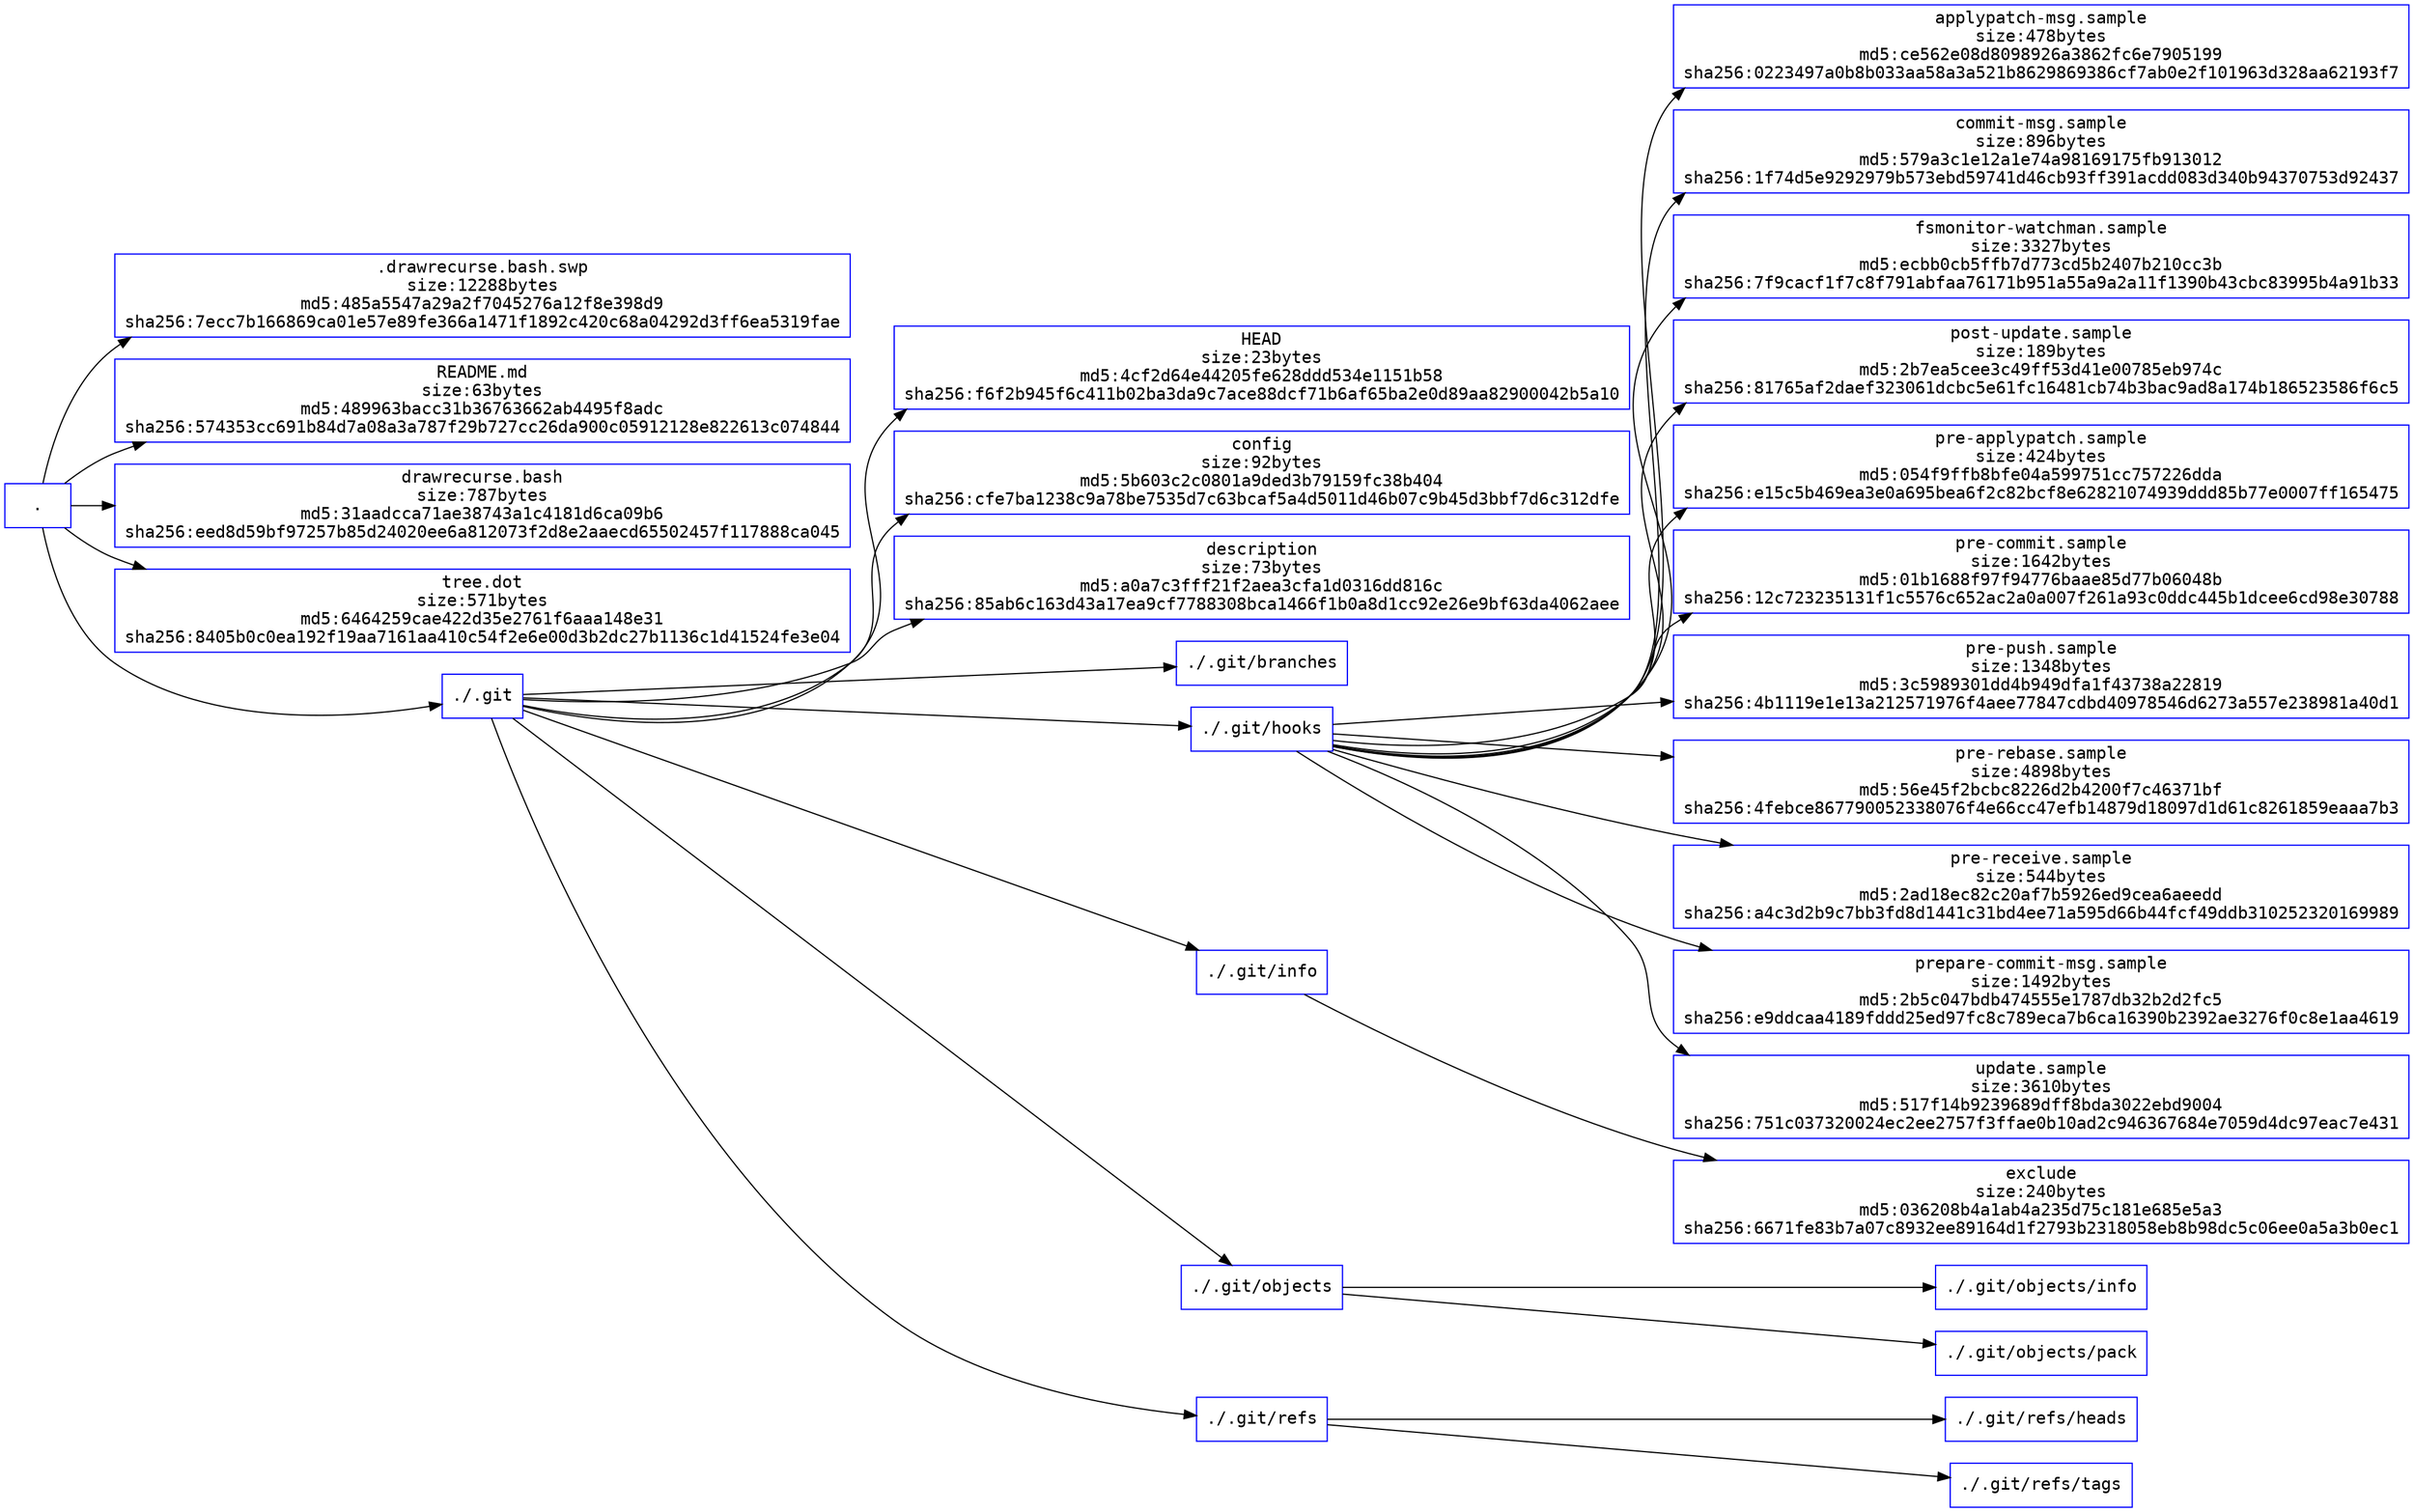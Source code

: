 digraph unix {
overlap=false;
rankdir=LR;
node [color=blue, fillcolor=lightblue2, shape=box, fontname=Consolas];
"." -> ".drawrecurse.bash.swp\nsize:12288bytes\nmd5:485a5547a29a2f7045276a12f8e398d9\nsha256:7ecc7b166869ca01e57e89fe366a1471f1892c420c68a04292d3ff6ea5319fae";
"." -> "README.md\nsize:63bytes\nmd5:489963bacc31b36763662ab4495f8adc\nsha256:574353cc691b84d7a08a3a787f29b727cc26da900c05912128e822613c074844";
"." -> "drawrecurse.bash\nsize:787bytes\nmd5:31aadcca71ae38743a1c4181d6ca09b6\nsha256:eed8d59bf97257b85d24020ee6a812073f2d8e2aaecd65502457f117888ca045";
"." -> "tree.dot\nsize:571bytes\nmd5:6464259cae422d35e2761f6aaa148e31\nsha256:8405b0c0ea192f19aa7161aa410c54f2e6e00d3b2dc27b1136c1d41524fe3e04";
"." -> "./.git";
"./.git" -> "HEAD\nsize:23bytes\nmd5:4cf2d64e44205fe628ddd534e1151b58\nsha256:f6f2b945f6c411b02ba3da9c7ace88dcf71b6af65ba2e0d89aa82900042b5a10";
"./.git" -> "config\nsize:92bytes\nmd5:5b603c2c0801a9ded3b79159fc38b404\nsha256:cfe7ba1238c9a78be7535d7c63bcaf5a4d5011d46b07c9b45d3bbf7d6c312dfe";
"./.git" -> "description\nsize:73bytes\nmd5:a0a7c3fff21f2aea3cfa1d0316dd816c\nsha256:85ab6c163d43a17ea9cf7788308bca1466f1b0a8d1cc92e26e9bf63da4062aee";
"./.git" -> "./.git/branches";
"./.git" -> "./.git/hooks";
"./.git/hooks" -> "applypatch-msg.sample\nsize:478bytes\nmd5:ce562e08d8098926a3862fc6e7905199\nsha256:0223497a0b8b033aa58a3a521b8629869386cf7ab0e2f101963d328aa62193f7";
"./.git/hooks" -> "commit-msg.sample\nsize:896bytes\nmd5:579a3c1e12a1e74a98169175fb913012\nsha256:1f74d5e9292979b573ebd59741d46cb93ff391acdd083d340b94370753d92437";
"./.git/hooks" -> "fsmonitor-watchman.sample\nsize:3327bytes\nmd5:ecbb0cb5ffb7d773cd5b2407b210cc3b\nsha256:7f9cacf1f7c8f791abfaa76171b951a55a9a2a11f1390b43cbc83995b4a91b33";
"./.git/hooks" -> "post-update.sample\nsize:189bytes\nmd5:2b7ea5cee3c49ff53d41e00785eb974c\nsha256:81765af2daef323061dcbc5e61fc16481cb74b3bac9ad8a174b186523586f6c5";
"./.git/hooks" -> "pre-applypatch.sample\nsize:424bytes\nmd5:054f9ffb8bfe04a599751cc757226dda\nsha256:e15c5b469ea3e0a695bea6f2c82bcf8e62821074939ddd85b77e0007ff165475";
"./.git/hooks" -> "pre-commit.sample\nsize:1642bytes\nmd5:01b1688f97f94776baae85d77b06048b\nsha256:12c723235131f1c5576c652ac2a0a007f261a93c0ddc445b1dcee6cd98e30788";
"./.git/hooks" -> "pre-push.sample\nsize:1348bytes\nmd5:3c5989301dd4b949dfa1f43738a22819\nsha256:4b1119e1e13a212571976f4aee77847cdbd40978546d6273a557e238981a40d1";
"./.git/hooks" -> "pre-rebase.sample\nsize:4898bytes\nmd5:56e45f2bcbc8226d2b4200f7c46371bf\nsha256:4febce867790052338076f4e66cc47efb14879d18097d1d61c8261859eaaa7b3";
"./.git/hooks" -> "pre-receive.sample\nsize:544bytes\nmd5:2ad18ec82c20af7b5926ed9cea6aeedd\nsha256:a4c3d2b9c7bb3fd8d1441c31bd4ee71a595d66b44fcf49ddb310252320169989";
"./.git/hooks" -> "prepare-commit-msg.sample\nsize:1492bytes\nmd5:2b5c047bdb474555e1787db32b2d2fc5\nsha256:e9ddcaa4189fddd25ed97fc8c789eca7b6ca16390b2392ae3276f0c8e1aa4619";
"./.git/hooks" -> "update.sample\nsize:3610bytes\nmd5:517f14b9239689dff8bda3022ebd9004\nsha256:751c037320024ec2ee2757f3ffae0b10ad2c946367684e7059d4dc97eac7e431";
"./.git" -> "./.git/info";
"./.git/info" -> "exclude\nsize:240bytes\nmd5:036208b4a1ab4a235d75c181e685e5a3\nsha256:6671fe83b7a07c8932ee89164d1f2793b2318058eb8b98dc5c06ee0a5a3b0ec1";
"./.git" -> "./.git/objects";
"./.git/objects" -> "./.git/objects/info";
"./.git/objects" -> "./.git/objects/pack";
"./.git" -> "./.git/refs";
"./.git/refs" -> "./.git/refs/heads";
"./.git/refs" -> "./.git/refs/tags";
}
